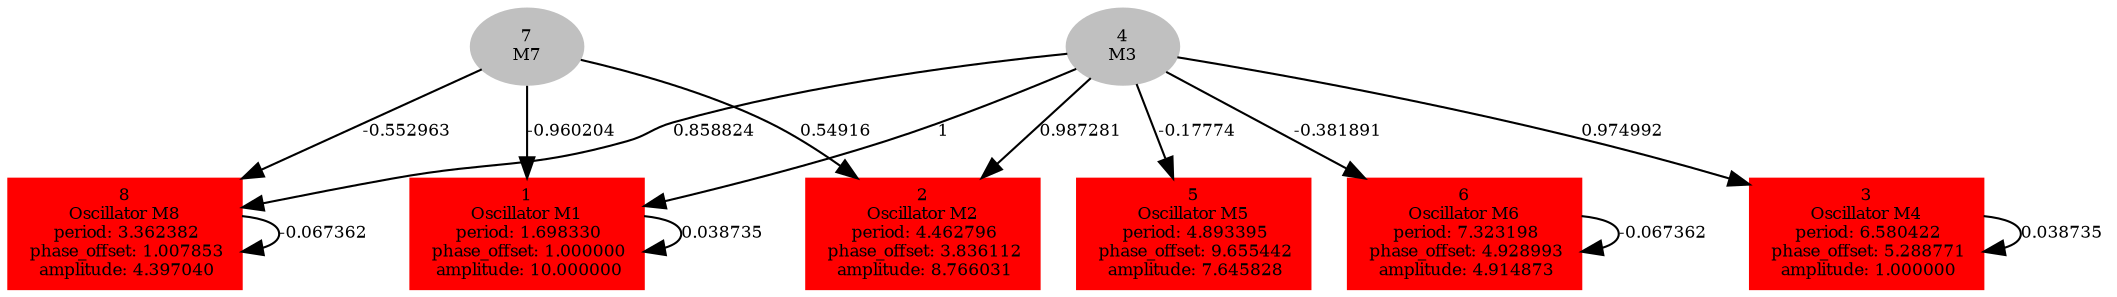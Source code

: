  digraph g{ forcelabels=true;
1 [label=<1<BR />Oscillator M1<BR /> period: 1.698330<BR /> phase_offset: 1.000000<BR /> amplitude: 10.000000>, shape=box,color=red,style=filled,fontsize=8];2 [label=<2<BR />Oscillator M2<BR /> period: 4.462796<BR /> phase_offset: 3.836112<BR /> amplitude: 8.766031>, shape=box,color=red,style=filled,fontsize=8];3 [label=<3<BR />Oscillator M4<BR /> period: 6.580422<BR /> phase_offset: 5.288771<BR /> amplitude: 1.000000>, shape=box,color=red,style=filled,fontsize=8];4[label=<4<BR/>M3>,color="grey",style=filled,fontsize=8];
5 [label=<5<BR />Oscillator M5<BR /> period: 4.893395<BR /> phase_offset: 9.655442<BR /> amplitude: 7.645828>, shape=box,color=red,style=filled,fontsize=8];6 [label=<6<BR />Oscillator M6<BR /> period: 7.323198<BR /> phase_offset: 4.928993<BR /> amplitude: 4.914873>, shape=box,color=red,style=filled,fontsize=8];7[label=<7<BR/>M7>,color="grey",style=filled,fontsize=8];
8 [label=<8<BR />Oscillator M8<BR /> period: 3.362382<BR /> phase_offset: 1.007853<BR /> amplitude: 4.397040>, shape=box,color=red,style=filled,fontsize=8];1 -> 1[label="0.038735 ",fontsize="8"];
3 -> 3[label="0.038735 ",fontsize="8"];
4 -> 1[label="1 ",fontsize="8"];
4 -> 2[label="0.987281 ",fontsize="8"];
4 -> 3[label="0.974992 ",fontsize="8"];
4 -> 5[label="-0.17774 ",fontsize="8"];
4 -> 6[label="-0.381891 ",fontsize="8"];
4 -> 8[label="0.858824 ",fontsize="8"];
6 -> 6[label="-0.067362 ",fontsize="8"];
7 -> 1[label="-0.960204 ",fontsize="8"];
7 -> 2[label="0.54916 ",fontsize="8"];
7 -> 8[label="-0.552963 ",fontsize="8"];
8 -> 8[label="-0.067362 ",fontsize="8"];
 }

